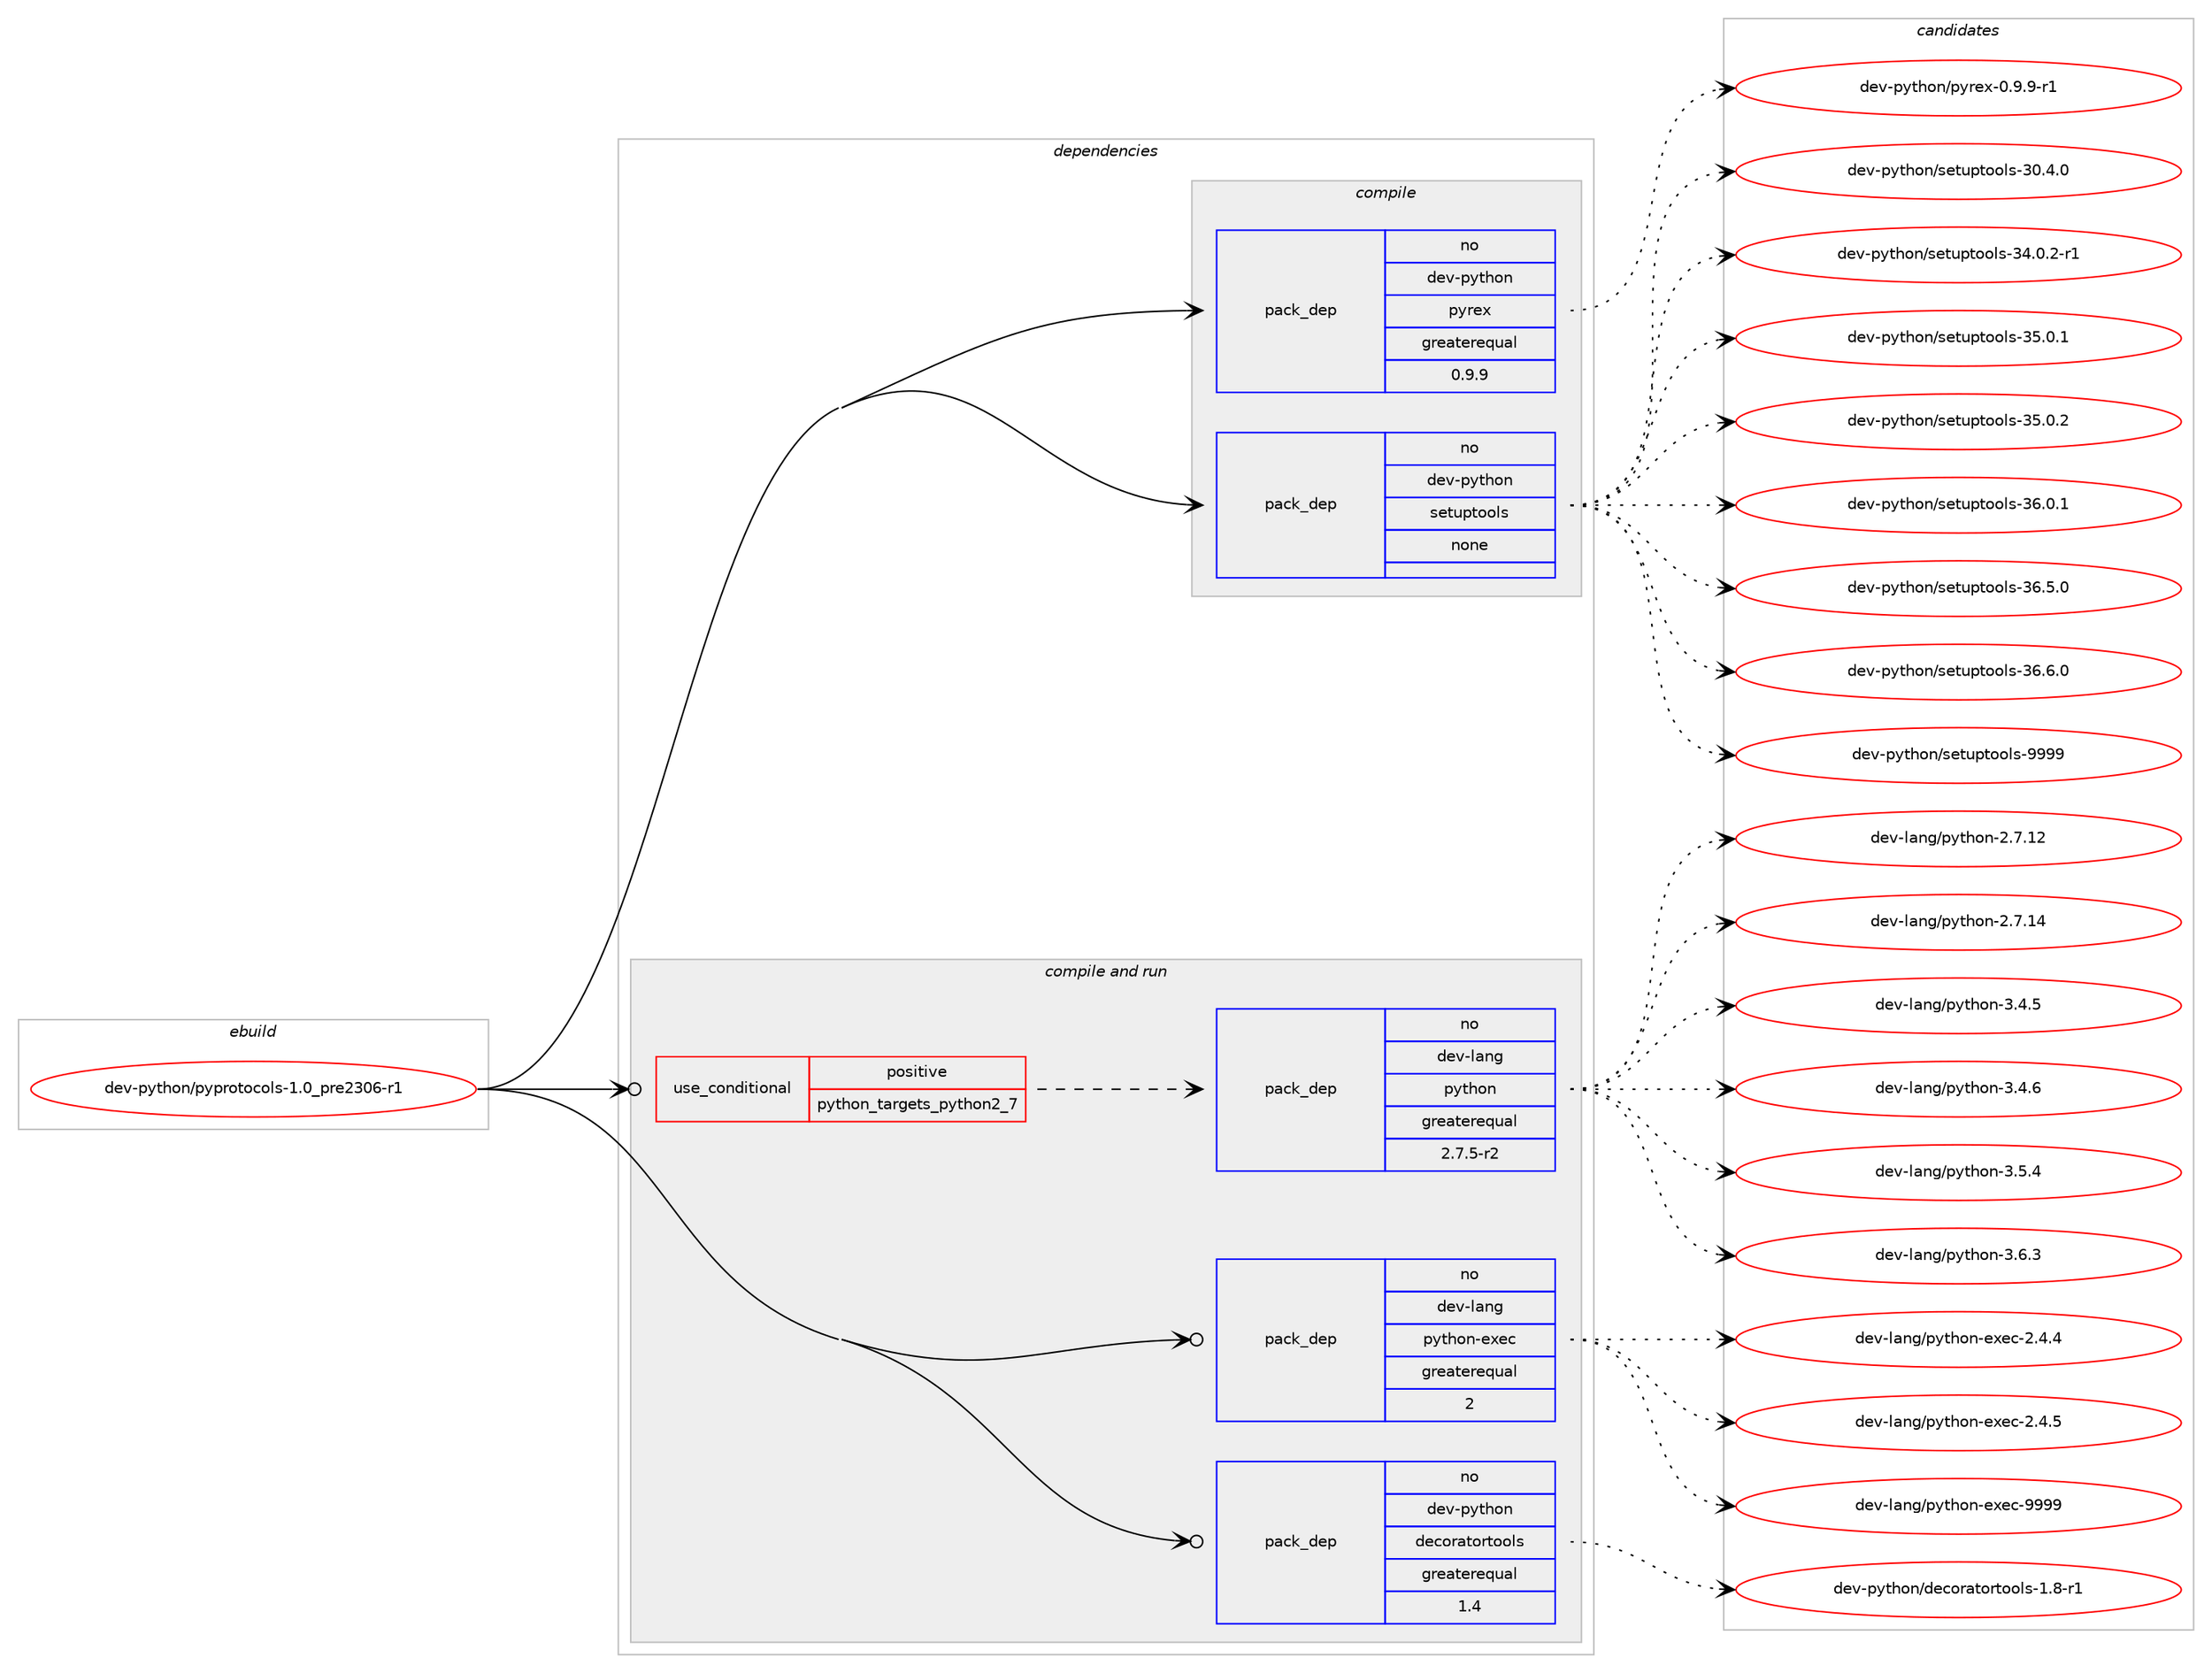 digraph prolog {

# *************
# Graph options
# *************

newrank=true;
concentrate=true;
compound=true;
graph [rankdir=LR,fontname=Helvetica,fontsize=10,ranksep=1.5];#, ranksep=2.5, nodesep=0.2];
edge  [arrowhead=vee];
node  [fontname=Helvetica,fontsize=10];

# **********
# The ebuild
# **********

subgraph cluster_leftcol {
color=gray;
rank=same;
label=<<i>ebuild</i>>;
id [label="dev-python/pyprotocols-1.0_pre2306-r1", color=red, width=4, href="../dev-python/pyprotocols-1.0_pre2306-r1.svg"];
}

# ****************
# The dependencies
# ****************

subgraph cluster_midcol {
color=gray;
label=<<i>dependencies</i>>;
subgraph cluster_compile {
fillcolor="#eeeeee";
style=filled;
label=<<i>compile</i>>;
subgraph pack135351 {
dependency178353 [label=<<TABLE BORDER="0" CELLBORDER="1" CELLSPACING="0" CELLPADDING="4" WIDTH="220"><TR><TD ROWSPAN="6" CELLPADDING="30">pack_dep</TD></TR><TR><TD WIDTH="110">no</TD></TR><TR><TD>dev-python</TD></TR><TR><TD>pyrex</TD></TR><TR><TD>greaterequal</TD></TR><TR><TD>0.9.9</TD></TR></TABLE>>, shape=none, color=blue];
}
id:e -> dependency178353:w [weight=20,style="solid",arrowhead="vee"];
subgraph pack135352 {
dependency178354 [label=<<TABLE BORDER="0" CELLBORDER="1" CELLSPACING="0" CELLPADDING="4" WIDTH="220"><TR><TD ROWSPAN="6" CELLPADDING="30">pack_dep</TD></TR><TR><TD WIDTH="110">no</TD></TR><TR><TD>dev-python</TD></TR><TR><TD>setuptools</TD></TR><TR><TD>none</TD></TR><TR><TD></TD></TR></TABLE>>, shape=none, color=blue];
}
id:e -> dependency178354:w [weight=20,style="solid",arrowhead="vee"];
}
subgraph cluster_compileandrun {
fillcolor="#eeeeee";
style=filled;
label=<<i>compile and run</i>>;
subgraph cond39082 {
dependency178355 [label=<<TABLE BORDER="0" CELLBORDER="1" CELLSPACING="0" CELLPADDING="4"><TR><TD ROWSPAN="3" CELLPADDING="10">use_conditional</TD></TR><TR><TD>positive</TD></TR><TR><TD>python_targets_python2_7</TD></TR></TABLE>>, shape=none, color=red];
subgraph pack135353 {
dependency178356 [label=<<TABLE BORDER="0" CELLBORDER="1" CELLSPACING="0" CELLPADDING="4" WIDTH="220"><TR><TD ROWSPAN="6" CELLPADDING="30">pack_dep</TD></TR><TR><TD WIDTH="110">no</TD></TR><TR><TD>dev-lang</TD></TR><TR><TD>python</TD></TR><TR><TD>greaterequal</TD></TR><TR><TD>2.7.5-r2</TD></TR></TABLE>>, shape=none, color=blue];
}
dependency178355:e -> dependency178356:w [weight=20,style="dashed",arrowhead="vee"];
}
id:e -> dependency178355:w [weight=20,style="solid",arrowhead="odotvee"];
subgraph pack135354 {
dependency178357 [label=<<TABLE BORDER="0" CELLBORDER="1" CELLSPACING="0" CELLPADDING="4" WIDTH="220"><TR><TD ROWSPAN="6" CELLPADDING="30">pack_dep</TD></TR><TR><TD WIDTH="110">no</TD></TR><TR><TD>dev-lang</TD></TR><TR><TD>python-exec</TD></TR><TR><TD>greaterequal</TD></TR><TR><TD>2</TD></TR></TABLE>>, shape=none, color=blue];
}
id:e -> dependency178357:w [weight=20,style="solid",arrowhead="odotvee"];
subgraph pack135355 {
dependency178358 [label=<<TABLE BORDER="0" CELLBORDER="1" CELLSPACING="0" CELLPADDING="4" WIDTH="220"><TR><TD ROWSPAN="6" CELLPADDING="30">pack_dep</TD></TR><TR><TD WIDTH="110">no</TD></TR><TR><TD>dev-python</TD></TR><TR><TD>decoratortools</TD></TR><TR><TD>greaterequal</TD></TR><TR><TD>1.4</TD></TR></TABLE>>, shape=none, color=blue];
}
id:e -> dependency178358:w [weight=20,style="solid",arrowhead="odotvee"];
}
subgraph cluster_run {
fillcolor="#eeeeee";
style=filled;
label=<<i>run</i>>;
}
}

# **************
# The candidates
# **************

subgraph cluster_choices {
rank=same;
color=gray;
label=<<i>candidates</i>>;

subgraph choice135351 {
color=black;
nodesep=1;
choice10010111845112121116104111110471121211141011204548465746574511449 [label="dev-python/pyrex-0.9.9-r1", color=red, width=4,href="../dev-python/pyrex-0.9.9-r1.svg"];
dependency178353:e -> choice10010111845112121116104111110471121211141011204548465746574511449:w [style=dotted,weight="100"];
}
subgraph choice135352 {
color=black;
nodesep=1;
choice100101118451121211161041111104711510111611711211611111110811545514846524648 [label="dev-python/setuptools-30.4.0", color=red, width=4,href="../dev-python/setuptools-30.4.0.svg"];
choice1001011184511212111610411111047115101116117112116111111108115455152464846504511449 [label="dev-python/setuptools-34.0.2-r1", color=red, width=4,href="../dev-python/setuptools-34.0.2-r1.svg"];
choice100101118451121211161041111104711510111611711211611111110811545515346484649 [label="dev-python/setuptools-35.0.1", color=red, width=4,href="../dev-python/setuptools-35.0.1.svg"];
choice100101118451121211161041111104711510111611711211611111110811545515346484650 [label="dev-python/setuptools-35.0.2", color=red, width=4,href="../dev-python/setuptools-35.0.2.svg"];
choice100101118451121211161041111104711510111611711211611111110811545515446484649 [label="dev-python/setuptools-36.0.1", color=red, width=4,href="../dev-python/setuptools-36.0.1.svg"];
choice100101118451121211161041111104711510111611711211611111110811545515446534648 [label="dev-python/setuptools-36.5.0", color=red, width=4,href="../dev-python/setuptools-36.5.0.svg"];
choice100101118451121211161041111104711510111611711211611111110811545515446544648 [label="dev-python/setuptools-36.6.0", color=red, width=4,href="../dev-python/setuptools-36.6.0.svg"];
choice10010111845112121116104111110471151011161171121161111111081154557575757 [label="dev-python/setuptools-9999", color=red, width=4,href="../dev-python/setuptools-9999.svg"];
dependency178354:e -> choice100101118451121211161041111104711510111611711211611111110811545514846524648:w [style=dotted,weight="100"];
dependency178354:e -> choice1001011184511212111610411111047115101116117112116111111108115455152464846504511449:w [style=dotted,weight="100"];
dependency178354:e -> choice100101118451121211161041111104711510111611711211611111110811545515346484649:w [style=dotted,weight="100"];
dependency178354:e -> choice100101118451121211161041111104711510111611711211611111110811545515346484650:w [style=dotted,weight="100"];
dependency178354:e -> choice100101118451121211161041111104711510111611711211611111110811545515446484649:w [style=dotted,weight="100"];
dependency178354:e -> choice100101118451121211161041111104711510111611711211611111110811545515446534648:w [style=dotted,weight="100"];
dependency178354:e -> choice100101118451121211161041111104711510111611711211611111110811545515446544648:w [style=dotted,weight="100"];
dependency178354:e -> choice10010111845112121116104111110471151011161171121161111111081154557575757:w [style=dotted,weight="100"];
}
subgraph choice135353 {
color=black;
nodesep=1;
choice10010111845108971101034711212111610411111045504655464950 [label="dev-lang/python-2.7.12", color=red, width=4,href="../dev-lang/python-2.7.12.svg"];
choice10010111845108971101034711212111610411111045504655464952 [label="dev-lang/python-2.7.14", color=red, width=4,href="../dev-lang/python-2.7.14.svg"];
choice100101118451089711010347112121116104111110455146524653 [label="dev-lang/python-3.4.5", color=red, width=4,href="../dev-lang/python-3.4.5.svg"];
choice100101118451089711010347112121116104111110455146524654 [label="dev-lang/python-3.4.6", color=red, width=4,href="../dev-lang/python-3.4.6.svg"];
choice100101118451089711010347112121116104111110455146534652 [label="dev-lang/python-3.5.4", color=red, width=4,href="../dev-lang/python-3.5.4.svg"];
choice100101118451089711010347112121116104111110455146544651 [label="dev-lang/python-3.6.3", color=red, width=4,href="../dev-lang/python-3.6.3.svg"];
dependency178356:e -> choice10010111845108971101034711212111610411111045504655464950:w [style=dotted,weight="100"];
dependency178356:e -> choice10010111845108971101034711212111610411111045504655464952:w [style=dotted,weight="100"];
dependency178356:e -> choice100101118451089711010347112121116104111110455146524653:w [style=dotted,weight="100"];
dependency178356:e -> choice100101118451089711010347112121116104111110455146524654:w [style=dotted,weight="100"];
dependency178356:e -> choice100101118451089711010347112121116104111110455146534652:w [style=dotted,weight="100"];
dependency178356:e -> choice100101118451089711010347112121116104111110455146544651:w [style=dotted,weight="100"];
}
subgraph choice135354 {
color=black;
nodesep=1;
choice1001011184510897110103471121211161041111104510112010199455046524652 [label="dev-lang/python-exec-2.4.4", color=red, width=4,href="../dev-lang/python-exec-2.4.4.svg"];
choice1001011184510897110103471121211161041111104510112010199455046524653 [label="dev-lang/python-exec-2.4.5", color=red, width=4,href="../dev-lang/python-exec-2.4.5.svg"];
choice10010111845108971101034711212111610411111045101120101994557575757 [label="dev-lang/python-exec-9999", color=red, width=4,href="../dev-lang/python-exec-9999.svg"];
dependency178357:e -> choice1001011184510897110103471121211161041111104510112010199455046524652:w [style=dotted,weight="100"];
dependency178357:e -> choice1001011184510897110103471121211161041111104510112010199455046524653:w [style=dotted,weight="100"];
dependency178357:e -> choice10010111845108971101034711212111610411111045101120101994557575757:w [style=dotted,weight="100"];
}
subgraph choice135355 {
color=black;
nodesep=1;
choice10010111845112121116104111110471001019911111497116111114116111111108115454946564511449 [label="dev-python/decoratortools-1.8-r1", color=red, width=4,href="../dev-python/decoratortools-1.8-r1.svg"];
dependency178358:e -> choice10010111845112121116104111110471001019911111497116111114116111111108115454946564511449:w [style=dotted,weight="100"];
}
}

}
